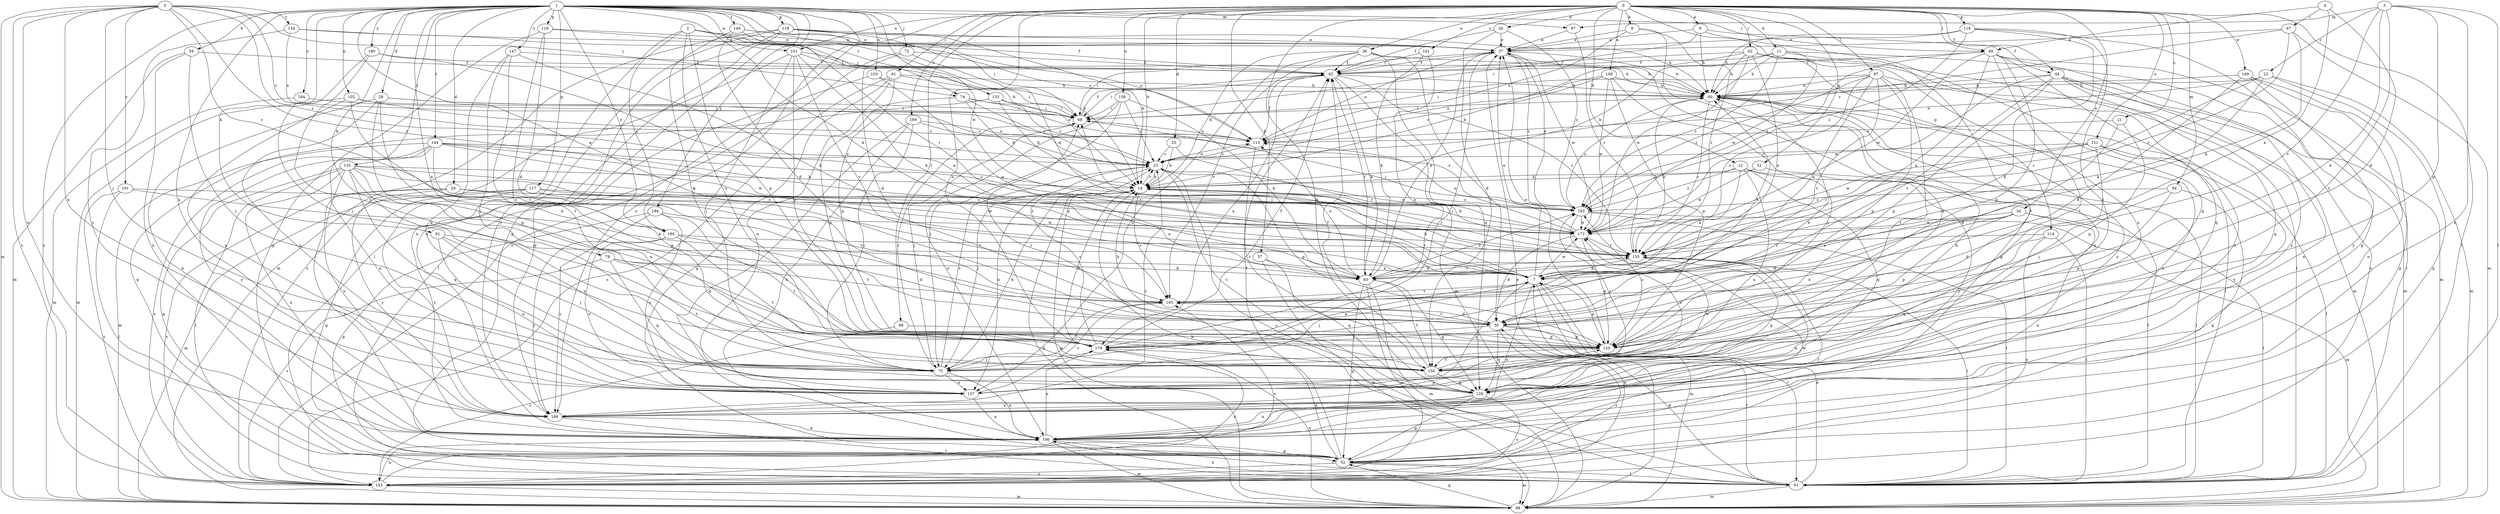 strict digraph  {
0;
1;
2;
3;
4;
5;
6;
7;
9;
11;
12;
14;
21;
22;
23;
25;
26;
28;
29;
30;
34;
36;
37;
44;
45;
51;
52;
57;
59;
60;
61;
62;
66;
67;
68;
72;
74;
75;
78;
81;
83;
87;
88;
91;
94;
97;
98;
101;
102;
103;
106;
109;
113;
114;
116;
117;
118;
119;
120;
128;
132;
133;
134;
135;
143;
144;
147;
149;
150;
151;
156;
157;
161;
164;
165;
169;
172;
179;
180;
184;
186;
189;
190;
191;
193;
0 -> 6  [label=a];
0 -> 9  [label=b];
0 -> 11  [label=b];
0 -> 12  [label=b];
0 -> 14  [label=b];
0 -> 21  [label=c];
0 -> 25  [label=d];
0 -> 26  [label=d];
0 -> 34  [label=e];
0 -> 36  [label=e];
0 -> 44  [label=f];
0 -> 51  [label=g];
0 -> 57  [label=h];
0 -> 61  [label=i];
0 -> 62  [label=i];
0 -> 66  [label=i];
0 -> 87  [label=l];
0 -> 88  [label=l];
0 -> 91  [label=l];
0 -> 94  [label=m];
0 -> 101  [label=n];
0 -> 109  [label=o];
0 -> 114  [label=p];
0 -> 116  [label=p];
0 -> 128  [label=q];
0 -> 143  [label=s];
0 -> 151  [label=u];
0 -> 156  [label=u];
0 -> 161  [label=v];
0 -> 169  [label=w];
0 -> 179  [label=x];
0 -> 189  [label=z];
1 -> 7  [label=a];
1 -> 14  [label=b];
1 -> 28  [label=d];
1 -> 29  [label=d];
1 -> 52  [label=g];
1 -> 59  [label=h];
1 -> 66  [label=i];
1 -> 72  [label=j];
1 -> 78  [label=k];
1 -> 81  [label=k];
1 -> 83  [label=k];
1 -> 97  [label=m];
1 -> 101  [label=n];
1 -> 102  [label=n];
1 -> 103  [label=n];
1 -> 117  [label=p];
1 -> 118  [label=p];
1 -> 119  [label=p];
1 -> 132  [label=r];
1 -> 133  [label=r];
1 -> 143  [label=s];
1 -> 144  [label=t];
1 -> 147  [label=t];
1 -> 149  [label=t];
1 -> 157  [label=u];
1 -> 164  [label=v];
1 -> 172  [label=w];
1 -> 179  [label=x];
1 -> 180  [label=y];
1 -> 184  [label=y];
1 -> 186  [label=y];
1 -> 190  [label=z];
2 -> 37  [label=e];
2 -> 74  [label=j];
2 -> 106  [label=n];
2 -> 113  [label=o];
2 -> 120  [label=p];
2 -> 179  [label=x];
2 -> 190  [label=z];
3 -> 22  [label=c];
3 -> 30  [label=d];
3 -> 91  [label=l];
3 -> 97  [label=m];
3 -> 106  [label=n];
3 -> 120  [label=p];
3 -> 150  [label=t];
3 -> 165  [label=v];
4 -> 7  [label=a];
4 -> 30  [label=d];
4 -> 66  [label=i];
4 -> 67  [label=i];
5 -> 23  [label=c];
5 -> 74  [label=j];
5 -> 75  [label=j];
5 -> 98  [label=m];
5 -> 106  [label=n];
5 -> 134  [label=r];
5 -> 135  [label=r];
5 -> 143  [label=s];
5 -> 157  [label=u];
5 -> 190  [label=z];
5 -> 191  [label=z];
5 -> 193  [label=z];
6 -> 37  [label=e];
6 -> 44  [label=f];
6 -> 60  [label=h];
6 -> 68  [label=i];
6 -> 128  [label=q];
7 -> 14  [label=b];
7 -> 37  [label=e];
7 -> 68  [label=i];
7 -> 75  [label=j];
7 -> 91  [label=l];
7 -> 98  [label=m];
7 -> 106  [label=n];
7 -> 120  [label=p];
7 -> 157  [label=u];
7 -> 165  [label=v];
7 -> 172  [label=w];
9 -> 37  [label=e];
9 -> 113  [label=o];
9 -> 135  [label=r];
9 -> 157  [label=u];
11 -> 14  [label=b];
11 -> 45  [label=f];
11 -> 60  [label=h];
11 -> 91  [label=l];
11 -> 150  [label=t];
11 -> 172  [label=w];
11 -> 193  [label=z];
12 -> 7  [label=a];
12 -> 14  [label=b];
12 -> 91  [label=l];
12 -> 128  [label=q];
12 -> 157  [label=u];
12 -> 186  [label=y];
12 -> 193  [label=z];
14 -> 23  [label=c];
14 -> 98  [label=m];
14 -> 135  [label=r];
14 -> 165  [label=v];
14 -> 193  [label=z];
21 -> 30  [label=d];
21 -> 113  [label=o];
21 -> 120  [label=p];
22 -> 52  [label=g];
22 -> 60  [label=h];
22 -> 83  [label=k];
22 -> 98  [label=m];
22 -> 113  [label=o];
22 -> 135  [label=r];
23 -> 14  [label=b];
23 -> 75  [label=j];
23 -> 113  [label=o];
23 -> 120  [label=p];
23 -> 157  [label=u];
23 -> 172  [label=w];
25 -> 14  [label=b];
25 -> 23  [label=c];
25 -> 135  [label=r];
26 -> 37  [label=e];
26 -> 45  [label=f];
26 -> 150  [label=t];
26 -> 193  [label=z];
28 -> 23  [label=c];
28 -> 30  [label=d];
28 -> 68  [label=i];
28 -> 106  [label=n];
28 -> 120  [label=p];
28 -> 157  [label=u];
29 -> 106  [label=n];
29 -> 143  [label=s];
29 -> 165  [label=v];
29 -> 172  [label=w];
29 -> 186  [label=y];
29 -> 193  [label=z];
30 -> 14  [label=b];
30 -> 91  [label=l];
30 -> 120  [label=p];
30 -> 128  [label=q];
30 -> 143  [label=s];
30 -> 165  [label=v];
30 -> 179  [label=x];
34 -> 7  [label=a];
34 -> 30  [label=d];
34 -> 91  [label=l];
34 -> 106  [label=n];
34 -> 120  [label=p];
34 -> 172  [label=w];
34 -> 179  [label=x];
36 -> 14  [label=b];
36 -> 30  [label=d];
36 -> 45  [label=f];
36 -> 60  [label=h];
36 -> 128  [label=q];
36 -> 157  [label=u];
36 -> 165  [label=v];
37 -> 45  [label=f];
37 -> 52  [label=g];
37 -> 60  [label=h];
37 -> 68  [label=i];
37 -> 75  [label=j];
37 -> 113  [label=o];
37 -> 172  [label=w];
37 -> 193  [label=z];
44 -> 60  [label=h];
44 -> 98  [label=m];
44 -> 106  [label=n];
44 -> 120  [label=p];
44 -> 128  [label=q];
44 -> 165  [label=v];
44 -> 172  [label=w];
44 -> 186  [label=y];
45 -> 60  [label=h];
45 -> 68  [label=i];
45 -> 83  [label=k];
45 -> 98  [label=m];
45 -> 135  [label=r];
45 -> 179  [label=x];
51 -> 14  [label=b];
51 -> 91  [label=l];
51 -> 172  [label=w];
52 -> 45  [label=f];
52 -> 91  [label=l];
52 -> 98  [label=m];
52 -> 135  [label=r];
52 -> 143  [label=s];
52 -> 172  [label=w];
52 -> 179  [label=x];
57 -> 7  [label=a];
57 -> 98  [label=m];
57 -> 128  [label=q];
59 -> 45  [label=f];
59 -> 75  [label=j];
59 -> 98  [label=m];
59 -> 106  [label=n];
60 -> 68  [label=i];
60 -> 91  [label=l];
60 -> 106  [label=n];
60 -> 128  [label=q];
60 -> 135  [label=r];
60 -> 186  [label=y];
60 -> 193  [label=z];
61 -> 52  [label=g];
61 -> 60  [label=h];
61 -> 68  [label=i];
61 -> 120  [label=p];
61 -> 143  [label=s];
61 -> 157  [label=u];
62 -> 7  [label=a];
62 -> 14  [label=b];
62 -> 45  [label=f];
62 -> 60  [label=h];
62 -> 91  [label=l];
62 -> 106  [label=n];
62 -> 157  [label=u];
62 -> 172  [label=w];
66 -> 7  [label=a];
66 -> 45  [label=f];
66 -> 98  [label=m];
66 -> 120  [label=p];
66 -> 128  [label=q];
66 -> 143  [label=s];
66 -> 150  [label=t];
66 -> 172  [label=w];
66 -> 193  [label=z];
67 -> 23  [label=c];
67 -> 37  [label=e];
67 -> 83  [label=k];
67 -> 98  [label=m];
67 -> 135  [label=r];
68 -> 45  [label=f];
68 -> 75  [label=j];
68 -> 113  [label=o];
72 -> 30  [label=d];
72 -> 45  [label=f];
72 -> 91  [label=l];
72 -> 172  [label=w];
74 -> 14  [label=b];
74 -> 23  [label=c];
74 -> 68  [label=i];
74 -> 113  [label=o];
74 -> 120  [label=p];
75 -> 14  [label=b];
75 -> 23  [label=c];
75 -> 68  [label=i];
75 -> 106  [label=n];
75 -> 157  [label=u];
78 -> 83  [label=k];
78 -> 128  [label=q];
78 -> 143  [label=s];
78 -> 150  [label=t];
78 -> 165  [label=v];
81 -> 75  [label=j];
81 -> 135  [label=r];
81 -> 157  [label=u];
81 -> 179  [label=x];
83 -> 37  [label=e];
83 -> 45  [label=f];
83 -> 52  [label=g];
83 -> 98  [label=m];
83 -> 113  [label=o];
83 -> 128  [label=q];
83 -> 135  [label=r];
83 -> 143  [label=s];
83 -> 150  [label=t];
83 -> 193  [label=z];
87 -> 7  [label=a];
87 -> 60  [label=h];
87 -> 68  [label=i];
87 -> 98  [label=m];
87 -> 120  [label=p];
87 -> 135  [label=r];
87 -> 150  [label=t];
87 -> 165  [label=v];
87 -> 193  [label=z];
88 -> 120  [label=p];
88 -> 143  [label=s];
91 -> 7  [label=a];
91 -> 14  [label=b];
91 -> 23  [label=c];
91 -> 30  [label=d];
91 -> 98  [label=m];
91 -> 106  [label=n];
94 -> 30  [label=d];
94 -> 52  [label=g];
94 -> 120  [label=p];
94 -> 193  [label=z];
97 -> 37  [label=e];
97 -> 135  [label=r];
98 -> 14  [label=b];
98 -> 37  [label=e];
98 -> 52  [label=g];
98 -> 179  [label=x];
101 -> 45  [label=f];
101 -> 60  [label=h];
101 -> 75  [label=j];
101 -> 83  [label=k];
101 -> 120  [label=p];
101 -> 143  [label=s];
101 -> 165  [label=v];
102 -> 23  [label=c];
102 -> 68  [label=i];
102 -> 98  [label=m];
102 -> 157  [label=u];
102 -> 165  [label=v];
103 -> 7  [label=a];
103 -> 60  [label=h];
103 -> 186  [label=y];
106 -> 52  [label=g];
106 -> 91  [label=l];
106 -> 98  [label=m];
106 -> 179  [label=x];
109 -> 23  [label=c];
109 -> 60  [label=h];
109 -> 75  [label=j];
109 -> 113  [label=o];
109 -> 120  [label=p];
109 -> 172  [label=w];
113 -> 23  [label=c];
113 -> 45  [label=f];
113 -> 150  [label=t];
114 -> 91  [label=l];
114 -> 128  [label=q];
114 -> 135  [label=r];
114 -> 143  [label=s];
116 -> 30  [label=d];
116 -> 37  [label=e];
116 -> 52  [label=g];
116 -> 60  [label=h];
116 -> 150  [label=t];
116 -> 193  [label=z];
117 -> 7  [label=a];
117 -> 52  [label=g];
117 -> 98  [label=m];
117 -> 165  [label=v];
117 -> 186  [label=y];
117 -> 193  [label=z];
118 -> 14  [label=b];
118 -> 37  [label=e];
118 -> 60  [label=h];
118 -> 68  [label=i];
118 -> 91  [label=l];
118 -> 98  [label=m];
118 -> 106  [label=n];
118 -> 186  [label=y];
119 -> 14  [label=b];
119 -> 30  [label=d];
119 -> 37  [label=e];
119 -> 52  [label=g];
119 -> 150  [label=t];
120 -> 37  [label=e];
120 -> 150  [label=t];
120 -> 193  [label=z];
128 -> 23  [label=c];
128 -> 52  [label=g];
128 -> 106  [label=n];
128 -> 143  [label=s];
128 -> 172  [label=w];
128 -> 186  [label=y];
132 -> 14  [label=b];
132 -> 52  [label=g];
132 -> 75  [label=j];
132 -> 91  [label=l];
132 -> 106  [label=n];
132 -> 128  [label=q];
132 -> 135  [label=r];
132 -> 179  [label=x];
132 -> 186  [label=y];
132 -> 193  [label=z];
133 -> 14  [label=b];
133 -> 23  [label=c];
133 -> 52  [label=g];
133 -> 68  [label=i];
134 -> 37  [label=e];
134 -> 45  [label=f];
134 -> 113  [label=o];
134 -> 186  [label=y];
135 -> 7  [label=a];
135 -> 60  [label=h];
135 -> 83  [label=k];
135 -> 91  [label=l];
135 -> 106  [label=n];
135 -> 128  [label=q];
143 -> 7  [label=a];
143 -> 98  [label=m];
143 -> 106  [label=n];
143 -> 165  [label=v];
143 -> 179  [label=x];
144 -> 7  [label=a];
144 -> 23  [label=c];
144 -> 98  [label=m];
144 -> 120  [label=p];
144 -> 143  [label=s];
144 -> 157  [label=u];
144 -> 172  [label=w];
144 -> 186  [label=y];
144 -> 193  [label=z];
147 -> 45  [label=f];
147 -> 75  [label=j];
147 -> 83  [label=k];
147 -> 128  [label=q];
147 -> 150  [label=t];
149 -> 30  [label=d];
149 -> 37  [label=e];
149 -> 113  [label=o];
149 -> 135  [label=r];
149 -> 179  [label=x];
150 -> 45  [label=f];
150 -> 68  [label=i];
150 -> 128  [label=q];
150 -> 193  [label=z];
151 -> 23  [label=c];
151 -> 75  [label=j];
151 -> 91  [label=l];
151 -> 135  [label=r];
151 -> 172  [label=w];
151 -> 186  [label=y];
156 -> 23  [label=c];
156 -> 68  [label=i];
156 -> 75  [label=j];
156 -> 83  [label=k];
156 -> 106  [label=n];
157 -> 60  [label=h];
157 -> 106  [label=n];
157 -> 165  [label=v];
161 -> 45  [label=f];
161 -> 83  [label=k];
161 -> 179  [label=x];
164 -> 68  [label=i];
164 -> 98  [label=m];
165 -> 30  [label=d];
165 -> 60  [label=h];
165 -> 75  [label=j];
169 -> 30  [label=d];
169 -> 52  [label=g];
169 -> 60  [label=h];
169 -> 106  [label=n];
169 -> 186  [label=y];
172 -> 14  [label=b];
172 -> 30  [label=d];
172 -> 68  [label=i];
172 -> 113  [label=o];
172 -> 120  [label=p];
172 -> 135  [label=r];
179 -> 7  [label=a];
179 -> 14  [label=b];
179 -> 23  [label=c];
179 -> 45  [label=f];
179 -> 60  [label=h];
179 -> 75  [label=j];
180 -> 7  [label=a];
180 -> 45  [label=f];
180 -> 75  [label=j];
180 -> 179  [label=x];
184 -> 52  [label=g];
184 -> 150  [label=t];
184 -> 157  [label=u];
184 -> 172  [label=w];
184 -> 186  [label=y];
186 -> 23  [label=c];
186 -> 91  [label=l];
186 -> 106  [label=n];
186 -> 120  [label=p];
189 -> 52  [label=g];
189 -> 75  [label=j];
189 -> 106  [label=n];
189 -> 113  [label=o];
189 -> 193  [label=z];
190 -> 30  [label=d];
190 -> 135  [label=r];
190 -> 150  [label=t];
190 -> 157  [label=u];
190 -> 186  [label=y];
191 -> 83  [label=k];
191 -> 91  [label=l];
191 -> 143  [label=s];
191 -> 193  [label=z];
193 -> 37  [label=e];
193 -> 91  [label=l];
193 -> 98  [label=m];
193 -> 157  [label=u];
193 -> 172  [label=w];
}
